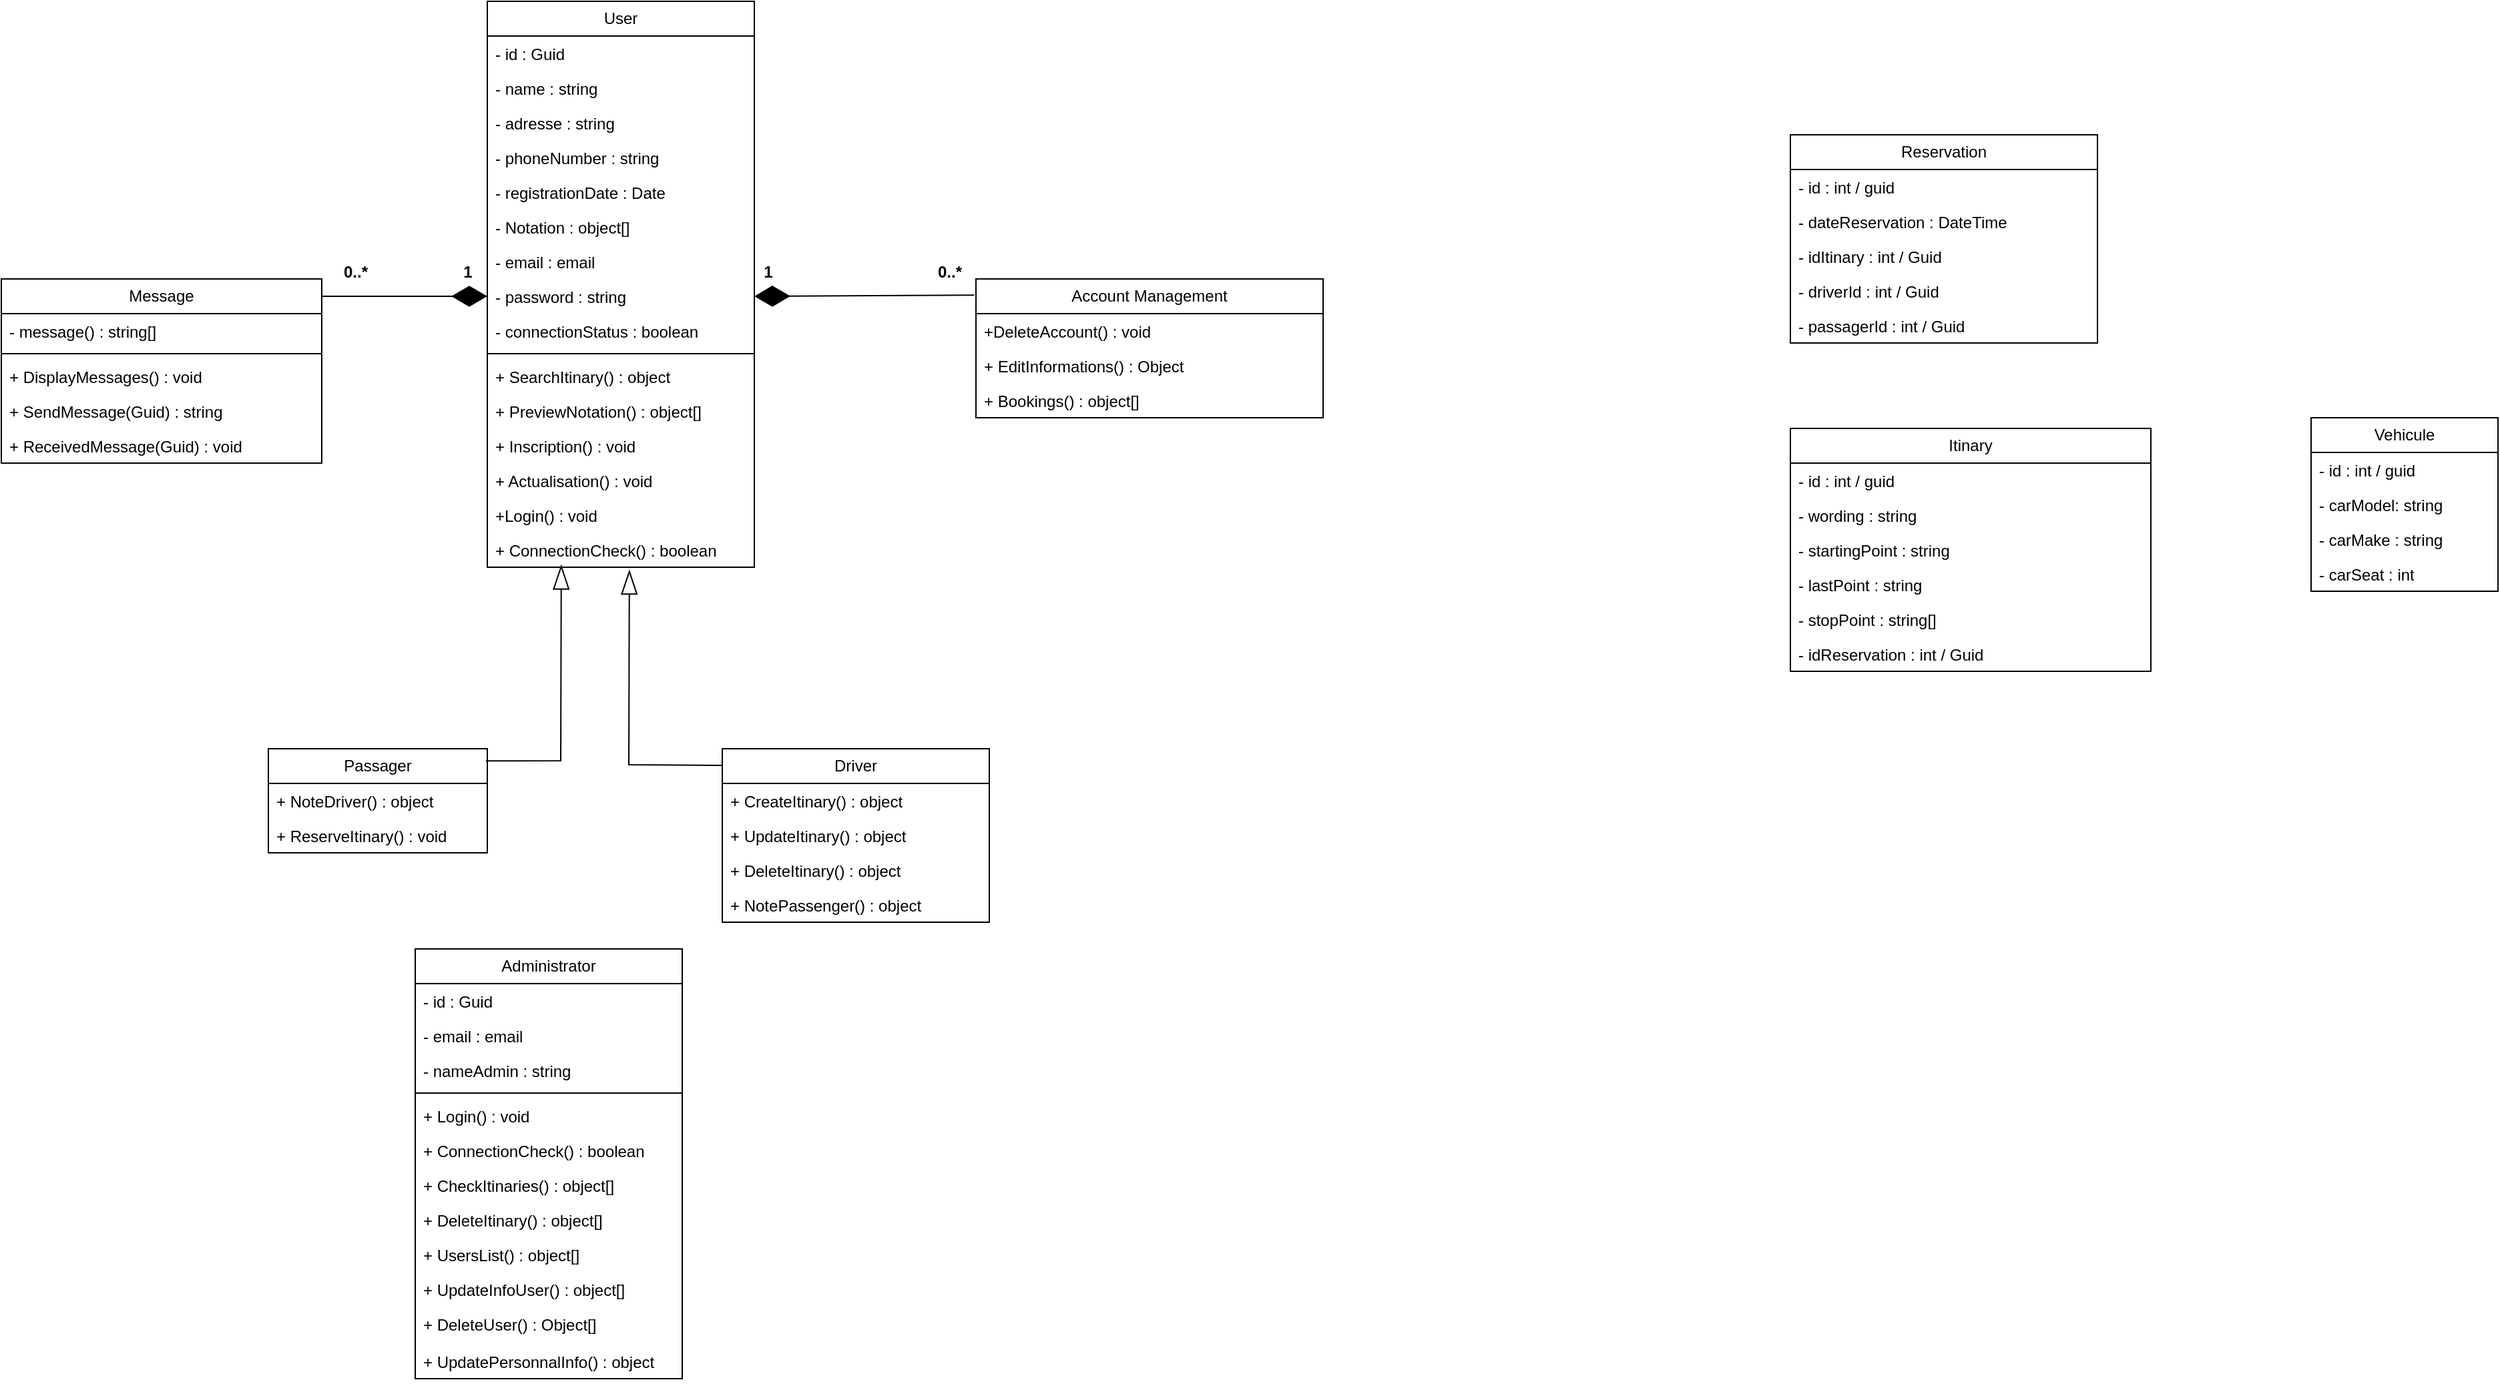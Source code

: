 <mxfile version="26.1.0">
  <diagram name="Page-1" id="EffUQz9Fc1N93kH9wc6N">
    <mxGraphModel dx="2420" dy="829" grid="1" gridSize="10" guides="1" tooltips="1" connect="1" arrows="1" fold="1" page="1" pageScale="1" pageWidth="827" pageHeight="1169" math="0" shadow="0">
      <root>
        <mxCell id="0" />
        <mxCell id="1" parent="0" />
        <mxCell id="DANqb6_CZBiQC35ufu35-1" value="User" style="swimlane;fontStyle=0;childLayout=stackLayout;horizontal=1;startSize=26;fillColor=none;horizontalStack=0;resizeParent=1;resizeParentMax=0;resizeLast=0;collapsible=1;marginBottom=0;whiteSpace=wrap;html=1;" parent="1" vertex="1">
          <mxGeometry x="214" y="100" width="200" height="424" as="geometry" />
        </mxCell>
        <mxCell id="DANqb6_CZBiQC35ufu35-2" value="- id : Guid" style="text;strokeColor=none;fillColor=none;align=left;verticalAlign=top;spacingLeft=4;spacingRight=4;overflow=hidden;rotatable=0;points=[[0,0.5],[1,0.5]];portConstraint=eastwest;whiteSpace=wrap;html=1;" parent="DANqb6_CZBiQC35ufu35-1" vertex="1">
          <mxGeometry y="26" width="200" height="26" as="geometry" />
        </mxCell>
        <mxCell id="DANqb6_CZBiQC35ufu35-19" value="- name : string" style="text;strokeColor=none;fillColor=none;align=left;verticalAlign=top;spacingLeft=4;spacingRight=4;overflow=hidden;rotatable=0;points=[[0,0.5],[1,0.5]];portConstraint=eastwest;whiteSpace=wrap;html=1;" parent="DANqb6_CZBiQC35ufu35-1" vertex="1">
          <mxGeometry y="52" width="200" height="26" as="geometry" />
        </mxCell>
        <mxCell id="DANqb6_CZBiQC35ufu35-31" value="- adresse : string" style="text;strokeColor=none;fillColor=none;align=left;verticalAlign=top;spacingLeft=4;spacingRight=4;overflow=hidden;rotatable=0;points=[[0,0.5],[1,0.5]];portConstraint=eastwest;whiteSpace=wrap;html=1;" parent="DANqb6_CZBiQC35ufu35-1" vertex="1">
          <mxGeometry y="78" width="200" height="26" as="geometry" />
        </mxCell>
        <mxCell id="DANqb6_CZBiQC35ufu35-9" value="- phoneNumber : string" style="text;strokeColor=none;fillColor=none;align=left;verticalAlign=top;spacingLeft=4;spacingRight=4;overflow=hidden;rotatable=0;points=[[0,0.5],[1,0.5]];portConstraint=eastwest;whiteSpace=wrap;html=1;" parent="DANqb6_CZBiQC35ufu35-1" vertex="1">
          <mxGeometry y="104" width="200" height="26" as="geometry" />
        </mxCell>
        <mxCell id="DANqb6_CZBiQC35ufu35-5" value="- registrationDate : Date " style="text;strokeColor=none;fillColor=none;align=left;verticalAlign=top;spacingLeft=4;spacingRight=4;overflow=hidden;rotatable=0;points=[[0,0.5],[1,0.5]];portConstraint=eastwest;whiteSpace=wrap;html=1;" parent="DANqb6_CZBiQC35ufu35-1" vertex="1">
          <mxGeometry y="130" width="200" height="26" as="geometry" />
        </mxCell>
        <mxCell id="DANqb6_CZBiQC35ufu35-36" value="- Notation : object[]" style="text;strokeColor=none;fillColor=none;align=left;verticalAlign=top;spacingLeft=4;spacingRight=4;overflow=hidden;rotatable=0;points=[[0,0.5],[1,0.5]];portConstraint=eastwest;whiteSpace=wrap;html=1;" parent="DANqb6_CZBiQC35ufu35-1" vertex="1">
          <mxGeometry y="156" width="200" height="26" as="geometry" />
        </mxCell>
        <mxCell id="DANqb6_CZBiQC35ufu35-8" value="- email : email" style="text;strokeColor=none;fillColor=none;align=left;verticalAlign=top;spacingLeft=4;spacingRight=4;overflow=hidden;rotatable=0;points=[[0,0.5],[1,0.5]];portConstraint=eastwest;whiteSpace=wrap;html=1;" parent="DANqb6_CZBiQC35ufu35-1" vertex="1">
          <mxGeometry y="182" width="200" height="26" as="geometry" />
        </mxCell>
        <mxCell id="DANqb6_CZBiQC35ufu35-3" value="- password : string" style="text;strokeColor=none;fillColor=none;align=left;verticalAlign=top;spacingLeft=4;spacingRight=4;overflow=hidden;rotatable=0;points=[[0,0.5],[1,0.5]];portConstraint=eastwest;whiteSpace=wrap;html=1;" parent="DANqb6_CZBiQC35ufu35-1" vertex="1">
          <mxGeometry y="208" width="200" height="26" as="geometry" />
        </mxCell>
        <mxCell id="DANqb6_CZBiQC35ufu35-4" value="- connectionStatus : boolean" style="text;strokeColor=none;fillColor=none;align=left;verticalAlign=top;spacingLeft=4;spacingRight=4;overflow=hidden;rotatable=0;points=[[0,0.5],[1,0.5]];portConstraint=eastwest;whiteSpace=wrap;html=1;" parent="DANqb6_CZBiQC35ufu35-1" vertex="1">
          <mxGeometry y="234" width="200" height="26" as="geometry" />
        </mxCell>
        <mxCell id="DANqb6_CZBiQC35ufu35-7" value="" style="line;strokeWidth=1;fillColor=none;align=left;verticalAlign=middle;spacingTop=-1;spacingLeft=3;spacingRight=3;rotatable=0;labelPosition=right;points=[];portConstraint=eastwest;strokeColor=inherit;" parent="DANqb6_CZBiQC35ufu35-1" vertex="1">
          <mxGeometry y="260" width="200" height="8" as="geometry" />
        </mxCell>
        <mxCell id="DANqb6_CZBiQC35ufu35-39" value="+ SearchItinary() : object" style="text;strokeColor=none;fillColor=none;align=left;verticalAlign=top;spacingLeft=4;spacingRight=4;overflow=hidden;rotatable=0;points=[[0,0.5],[1,0.5]];portConstraint=eastwest;whiteSpace=wrap;html=1;" parent="DANqb6_CZBiQC35ufu35-1" vertex="1">
          <mxGeometry y="268" width="200" height="26" as="geometry" />
        </mxCell>
        <mxCell id="DANqb6_CZBiQC35ufu35-38" value="+ PreviewNotation() : object[]" style="text;strokeColor=none;fillColor=none;align=left;verticalAlign=top;spacingLeft=4;spacingRight=4;overflow=hidden;rotatable=0;points=[[0,0.5],[1,0.5]];portConstraint=eastwest;whiteSpace=wrap;html=1;" parent="DANqb6_CZBiQC35ufu35-1" vertex="1">
          <mxGeometry y="294" width="200" height="26" as="geometry" />
        </mxCell>
        <mxCell id="DANqb6_CZBiQC35ufu35-33" value="+ Inscription() : void" style="text;strokeColor=none;fillColor=none;align=left;verticalAlign=top;spacingLeft=4;spacingRight=4;overflow=hidden;rotatable=0;points=[[0,0.5],[1,0.5]];portConstraint=eastwest;whiteSpace=wrap;html=1;" parent="DANqb6_CZBiQC35ufu35-1" vertex="1">
          <mxGeometry y="320" width="200" height="26" as="geometry" />
        </mxCell>
        <mxCell id="DANqb6_CZBiQC35ufu35-34" value="+ Actualisation() : void" style="text;strokeColor=none;fillColor=none;align=left;verticalAlign=top;spacingLeft=4;spacingRight=4;overflow=hidden;rotatable=0;points=[[0,0.5],[1,0.5]];portConstraint=eastwest;whiteSpace=wrap;html=1;" parent="DANqb6_CZBiQC35ufu35-1" vertex="1">
          <mxGeometry y="346" width="200" height="26" as="geometry" />
        </mxCell>
        <mxCell id="DANqb6_CZBiQC35ufu35-32" value="+Login() : void" style="text;strokeColor=none;fillColor=none;align=left;verticalAlign=top;spacingLeft=4;spacingRight=4;overflow=hidden;rotatable=0;points=[[0,0.5],[1,0.5]];portConstraint=eastwest;whiteSpace=wrap;html=1;" parent="DANqb6_CZBiQC35ufu35-1" vertex="1">
          <mxGeometry y="372" width="200" height="26" as="geometry" />
        </mxCell>
        <mxCell id="DANqb6_CZBiQC35ufu35-6" value="+ ConnectionCheck() : boolean" style="text;strokeColor=none;fillColor=none;align=left;verticalAlign=top;spacingLeft=4;spacingRight=4;overflow=hidden;rotatable=0;points=[[0,0.5],[1,0.5]];portConstraint=eastwest;whiteSpace=wrap;html=1;" parent="DANqb6_CZBiQC35ufu35-1" vertex="1">
          <mxGeometry y="398" width="200" height="26" as="geometry" />
        </mxCell>
        <mxCell id="DANqb6_CZBiQC35ufu35-10" value="Administrator" style="swimlane;fontStyle=0;childLayout=stackLayout;horizontal=1;startSize=26;fillColor=none;horizontalStack=0;resizeParent=1;resizeParentMax=0;resizeLast=0;collapsible=1;marginBottom=0;whiteSpace=wrap;html=1;" parent="1" vertex="1">
          <mxGeometry x="160" y="810" width="200" height="322" as="geometry" />
        </mxCell>
        <mxCell id="DANqb6_CZBiQC35ufu35-11" value="- id : Guid" style="text;strokeColor=none;fillColor=none;align=left;verticalAlign=top;spacingLeft=4;spacingRight=4;overflow=hidden;rotatable=0;points=[[0,0.5],[1,0.5]];portConstraint=eastwest;whiteSpace=wrap;html=1;" parent="DANqb6_CZBiQC35ufu35-10" vertex="1">
          <mxGeometry y="26" width="200" height="26" as="geometry" />
        </mxCell>
        <mxCell id="DANqb6_CZBiQC35ufu35-12" value="- email : email" style="text;strokeColor=none;fillColor=none;align=left;verticalAlign=top;spacingLeft=4;spacingRight=4;overflow=hidden;rotatable=0;points=[[0,0.5],[1,0.5]];portConstraint=eastwest;whiteSpace=wrap;html=1;" parent="DANqb6_CZBiQC35ufu35-10" vertex="1">
          <mxGeometry y="52" width="200" height="26" as="geometry" />
        </mxCell>
        <mxCell id="DANqb6_CZBiQC35ufu35-13" value="- nameAdmin : string" style="text;strokeColor=none;fillColor=none;align=left;verticalAlign=top;spacingLeft=4;spacingRight=4;overflow=hidden;rotatable=0;points=[[0,0.5],[1,0.5]];portConstraint=eastwest;whiteSpace=wrap;html=1;" parent="DANqb6_CZBiQC35ufu35-10" vertex="1">
          <mxGeometry y="78" width="200" height="26" as="geometry" />
        </mxCell>
        <mxCell id="DANqb6_CZBiQC35ufu35-17" value="" style="line;strokeWidth=1;fillColor=none;align=left;verticalAlign=middle;spacingTop=-1;spacingLeft=3;spacingRight=3;rotatable=0;labelPosition=right;points=[];portConstraint=eastwest;strokeColor=inherit;" parent="DANqb6_CZBiQC35ufu35-10" vertex="1">
          <mxGeometry y="104" width="200" height="8" as="geometry" />
        </mxCell>
        <mxCell id="DANqb6_CZBiQC35ufu35-58" value="+ Login() : void" style="text;strokeColor=none;fillColor=none;align=left;verticalAlign=top;spacingLeft=4;spacingRight=4;overflow=hidden;rotatable=0;points=[[0,0.5],[1,0.5]];portConstraint=eastwest;whiteSpace=wrap;html=1;" parent="DANqb6_CZBiQC35ufu35-10" vertex="1">
          <mxGeometry y="112" width="200" height="26" as="geometry" />
        </mxCell>
        <mxCell id="DANqb6_CZBiQC35ufu35-18" value="+ ConnectionCheck() : boolean" style="text;strokeColor=none;fillColor=none;align=left;verticalAlign=top;spacingLeft=4;spacingRight=4;overflow=hidden;rotatable=0;points=[[0,0.5],[1,0.5]];portConstraint=eastwest;whiteSpace=wrap;html=1;" parent="DANqb6_CZBiQC35ufu35-10" vertex="1">
          <mxGeometry y="138" width="200" height="26" as="geometry" />
        </mxCell>
        <mxCell id="DANqb6_CZBiQC35ufu35-59" value="+ CheckItinaries() : object[]" style="text;strokeColor=none;fillColor=none;align=left;verticalAlign=top;spacingLeft=4;spacingRight=4;overflow=hidden;rotatable=0;points=[[0,0.5],[1,0.5]];portConstraint=eastwest;whiteSpace=wrap;html=1;" parent="DANqb6_CZBiQC35ufu35-10" vertex="1">
          <mxGeometry y="164" width="200" height="26" as="geometry" />
        </mxCell>
        <mxCell id="DANqb6_CZBiQC35ufu35-64" value="+ DeleteItinary() : object[]" style="text;strokeColor=none;fillColor=none;align=left;verticalAlign=top;spacingLeft=4;spacingRight=4;overflow=hidden;rotatable=0;points=[[0,0.5],[1,0.5]];portConstraint=eastwest;whiteSpace=wrap;html=1;" parent="DANqb6_CZBiQC35ufu35-10" vertex="1">
          <mxGeometry y="190" width="200" height="26" as="geometry" />
        </mxCell>
        <mxCell id="DANqb6_CZBiQC35ufu35-60" value="+ UsersList() : object[]" style="text;strokeColor=none;fillColor=none;align=left;verticalAlign=top;spacingLeft=4;spacingRight=4;overflow=hidden;rotatable=0;points=[[0,0.5],[1,0.5]];portConstraint=eastwest;whiteSpace=wrap;html=1;" parent="DANqb6_CZBiQC35ufu35-10" vertex="1">
          <mxGeometry y="216" width="200" height="26" as="geometry" />
        </mxCell>
        <mxCell id="DANqb6_CZBiQC35ufu35-61" value="+ UpdateInfoUser() : object[]" style="text;strokeColor=none;fillColor=none;align=left;verticalAlign=top;spacingLeft=4;spacingRight=4;overflow=hidden;rotatable=0;points=[[0,0.5],[1,0.5]];portConstraint=eastwest;whiteSpace=wrap;html=1;" parent="DANqb6_CZBiQC35ufu35-10" vertex="1">
          <mxGeometry y="242" width="200" height="26" as="geometry" />
        </mxCell>
        <mxCell id="DANqb6_CZBiQC35ufu35-62" value="+ DeleteUser() : Object[]" style="text;strokeColor=none;fillColor=none;align=left;verticalAlign=top;spacingLeft=4;spacingRight=4;overflow=hidden;rotatable=0;points=[[0,0.5],[1,0.5]];portConstraint=eastwest;whiteSpace=wrap;html=1;" parent="DANqb6_CZBiQC35ufu35-10" vertex="1">
          <mxGeometry y="268" width="200" height="28" as="geometry" />
        </mxCell>
        <mxCell id="DANqb6_CZBiQC35ufu35-63" value="+ UpdatePersonnalInfo() : object" style="text;strokeColor=none;fillColor=none;align=left;verticalAlign=top;spacingLeft=4;spacingRight=4;overflow=hidden;rotatable=0;points=[[0,0.5],[1,0.5]];portConstraint=eastwest;whiteSpace=wrap;html=1;" parent="DANqb6_CZBiQC35ufu35-10" vertex="1">
          <mxGeometry y="296" width="200" height="26" as="geometry" />
        </mxCell>
        <mxCell id="DANqb6_CZBiQC35ufu35-21" value="Passager" style="swimlane;fontStyle=0;childLayout=stackLayout;horizontal=1;startSize=26;fillColor=none;horizontalStack=0;resizeParent=1;resizeParentMax=0;resizeLast=0;collapsible=1;marginBottom=0;whiteSpace=wrap;html=1;" parent="1" vertex="1">
          <mxGeometry x="50" y="660" width="164" height="78" as="geometry" />
        </mxCell>
        <mxCell id="DANqb6_CZBiQC35ufu35-22" value="+ NoteDriver() : object" style="text;strokeColor=none;fillColor=none;align=left;verticalAlign=top;spacingLeft=4;spacingRight=4;overflow=hidden;rotatable=0;points=[[0,0.5],[1,0.5]];portConstraint=eastwest;whiteSpace=wrap;html=1;" parent="DANqb6_CZBiQC35ufu35-21" vertex="1">
          <mxGeometry y="26" width="164" height="26" as="geometry" />
        </mxCell>
        <mxCell id="DANqb6_CZBiQC35ufu35-24" value="+ ReserveItinary() : void" style="text;strokeColor=none;fillColor=none;align=left;verticalAlign=top;spacingLeft=4;spacingRight=4;overflow=hidden;rotatable=0;points=[[0,0.5],[1,0.5]];portConstraint=eastwest;whiteSpace=wrap;html=1;" parent="DANqb6_CZBiQC35ufu35-21" vertex="1">
          <mxGeometry y="52" width="164" height="26" as="geometry" />
        </mxCell>
        <mxCell id="DANqb6_CZBiQC35ufu35-25" value="Driver" style="swimlane;fontStyle=0;childLayout=stackLayout;horizontal=1;startSize=26;fillColor=none;horizontalStack=0;resizeParent=1;resizeParentMax=0;resizeLast=0;collapsible=1;marginBottom=0;whiteSpace=wrap;html=1;" parent="1" vertex="1">
          <mxGeometry x="390" y="660" width="200" height="130" as="geometry" />
        </mxCell>
        <mxCell id="DANqb6_CZBiQC35ufu35-26" value="+ CreateItinary() : object" style="text;strokeColor=none;fillColor=none;align=left;verticalAlign=top;spacingLeft=4;spacingRight=4;overflow=hidden;rotatable=0;points=[[0,0.5],[1,0.5]];portConstraint=eastwest;whiteSpace=wrap;html=1;" parent="DANqb6_CZBiQC35ufu35-25" vertex="1">
          <mxGeometry y="26" width="200" height="26" as="geometry" />
        </mxCell>
        <mxCell id="DANqb6_CZBiQC35ufu35-27" value="+ UpdateItinary() : object" style="text;strokeColor=none;fillColor=none;align=left;verticalAlign=top;spacingLeft=4;spacingRight=4;overflow=hidden;rotatable=0;points=[[0,0.5],[1,0.5]];portConstraint=eastwest;whiteSpace=wrap;html=1;" parent="DANqb6_CZBiQC35ufu35-25" vertex="1">
          <mxGeometry y="52" width="200" height="26" as="geometry" />
        </mxCell>
        <mxCell id="DANqb6_CZBiQC35ufu35-28" value="+ DeleteItinary() : object" style="text;strokeColor=none;fillColor=none;align=left;verticalAlign=top;spacingLeft=4;spacingRight=4;overflow=hidden;rotatable=0;points=[[0,0.5],[1,0.5]];portConstraint=eastwest;whiteSpace=wrap;html=1;" parent="DANqb6_CZBiQC35ufu35-25" vertex="1">
          <mxGeometry y="78" width="200" height="26" as="geometry" />
        </mxCell>
        <mxCell id="DANqb6_CZBiQC35ufu35-35" value="+ NotePassenger() : object" style="text;strokeColor=none;fillColor=none;align=left;verticalAlign=top;spacingLeft=4;spacingRight=4;overflow=hidden;rotatable=0;points=[[0,0.5],[1,0.5]];portConstraint=eastwest;whiteSpace=wrap;html=1;" parent="DANqb6_CZBiQC35ufu35-25" vertex="1">
          <mxGeometry y="104" width="200" height="26" as="geometry" />
        </mxCell>
        <mxCell id="DANqb6_CZBiQC35ufu35-29" value="" style="endArrow=blockThin;endSize=16;endFill=0;html=1;rounded=0;entryX=0.277;entryY=0.932;entryDx=0;entryDy=0;entryPerimeter=0;exitX=0.994;exitY=0.117;exitDx=0;exitDy=0;exitPerimeter=0;" parent="1" source="DANqb6_CZBiQC35ufu35-21" target="DANqb6_CZBiQC35ufu35-6" edge="1">
          <mxGeometry x="0.111" y="-1" width="160" relative="1" as="geometry">
            <mxPoint x="250" y="490" as="sourcePoint" />
            <mxPoint x="340" y="400" as="targetPoint" />
            <Array as="points">
              <mxPoint x="269" y="669" />
            </Array>
            <mxPoint as="offset" />
          </mxGeometry>
        </mxCell>
        <mxCell id="DANqb6_CZBiQC35ufu35-30" value="" style="endArrow=blockThin;endSize=16;endFill=0;html=1;rounded=0;entryX=0.532;entryY=1.079;entryDx=0;entryDy=0;exitX=0;exitY=0.096;exitDx=0;exitDy=0;exitPerimeter=0;entryPerimeter=0;" parent="1" source="DANqb6_CZBiQC35ufu35-25" target="DANqb6_CZBiQC35ufu35-6" edge="1">
          <mxGeometry x="0.111" y="-1" width="160" relative="1" as="geometry">
            <mxPoint x="350" y="460" as="sourcePoint" />
            <mxPoint x="283" y="354" as="targetPoint" />
            <Array as="points">
              <mxPoint x="320" y="672" />
            </Array>
            <mxPoint as="offset" />
          </mxGeometry>
        </mxCell>
        <mxCell id="DANqb6_CZBiQC35ufu35-40" value="Message" style="swimlane;fontStyle=0;childLayout=stackLayout;horizontal=1;startSize=26;fillColor=none;horizontalStack=0;resizeParent=1;resizeParentMax=0;resizeLast=0;collapsible=1;marginBottom=0;whiteSpace=wrap;html=1;" parent="1" vertex="1">
          <mxGeometry x="-150" y="308" width="240" height="138" as="geometry" />
        </mxCell>
        <mxCell id="DANqb6_CZBiQC35ufu35-41" value="- message() : string[]" style="text;strokeColor=none;fillColor=none;align=left;verticalAlign=top;spacingLeft=4;spacingRight=4;overflow=hidden;rotatable=0;points=[[0,0.5],[1,0.5]];portConstraint=eastwest;whiteSpace=wrap;html=1;" parent="DANqb6_CZBiQC35ufu35-40" vertex="1">
          <mxGeometry y="26" width="240" height="26" as="geometry" />
        </mxCell>
        <mxCell id="DANqb6_CZBiQC35ufu35-46" value="" style="line;strokeWidth=1;fillColor=none;align=left;verticalAlign=middle;spacingTop=-1;spacingLeft=3;spacingRight=3;rotatable=0;labelPosition=right;points=[];portConstraint=eastwest;strokeColor=inherit;" parent="DANqb6_CZBiQC35ufu35-40" vertex="1">
          <mxGeometry y="52" width="240" height="8" as="geometry" />
        </mxCell>
        <mxCell id="DANqb6_CZBiQC35ufu35-43" value="+ DisplayMessages() : void" style="text;strokeColor=none;fillColor=none;align=left;verticalAlign=top;spacingLeft=4;spacingRight=4;overflow=hidden;rotatable=0;points=[[0,0.5],[1,0.5]];portConstraint=eastwest;whiteSpace=wrap;html=1;" parent="DANqb6_CZBiQC35ufu35-40" vertex="1">
          <mxGeometry y="60" width="240" height="26" as="geometry" />
        </mxCell>
        <mxCell id="DANqb6_CZBiQC35ufu35-44" value="+ SendMessage(Guid) : string" style="text;strokeColor=none;fillColor=none;align=left;verticalAlign=top;spacingLeft=4;spacingRight=4;overflow=hidden;rotatable=0;points=[[0,0.5],[1,0.5]];portConstraint=eastwest;whiteSpace=wrap;html=1;" parent="DANqb6_CZBiQC35ufu35-40" vertex="1">
          <mxGeometry y="86" width="240" height="26" as="geometry" />
        </mxCell>
        <mxCell id="DANqb6_CZBiQC35ufu35-45" value="+ ReceivedMessage(Guid) : void" style="text;strokeColor=none;fillColor=none;align=left;verticalAlign=top;spacingLeft=4;spacingRight=4;overflow=hidden;rotatable=0;points=[[0,0.5],[1,0.5]];portConstraint=eastwest;whiteSpace=wrap;html=1;" parent="DANqb6_CZBiQC35ufu35-40" vertex="1">
          <mxGeometry y="112" width="240" height="26" as="geometry" />
        </mxCell>
        <mxCell id="DANqb6_CZBiQC35ufu35-47" value="" style="endArrow=diamondThin;endFill=1;endSize=24;html=1;rounded=0;entryX=0;entryY=0.5;entryDx=0;entryDy=0;exitX=1;exitY=0.094;exitDx=0;exitDy=0;exitPerimeter=0;" parent="1" source="DANqb6_CZBiQC35ufu35-40" target="DANqb6_CZBiQC35ufu35-3" edge="1">
          <mxGeometry width="160" relative="1" as="geometry">
            <mxPoint x="91" y="323" as="sourcePoint" />
            <mxPoint x="270" y="400" as="targetPoint" />
          </mxGeometry>
        </mxCell>
        <mxCell id="DANqb6_CZBiQC35ufu35-49" value="Account Management" style="swimlane;fontStyle=0;childLayout=stackLayout;horizontal=1;startSize=26;fillColor=none;horizontalStack=0;resizeParent=1;resizeParentMax=0;resizeLast=0;collapsible=1;marginBottom=0;whiteSpace=wrap;html=1;" parent="1" vertex="1">
          <mxGeometry x="580" y="308" width="260" height="104" as="geometry" />
        </mxCell>
        <mxCell id="DANqb6_CZBiQC35ufu35-50" value="+DeleteAccount() : void " style="text;strokeColor=none;fillColor=none;align=left;verticalAlign=top;spacingLeft=4;spacingRight=4;overflow=hidden;rotatable=0;points=[[0,0.5],[1,0.5]];portConstraint=eastwest;whiteSpace=wrap;html=1;" parent="DANqb6_CZBiQC35ufu35-49" vertex="1">
          <mxGeometry y="26" width="260" height="26" as="geometry" />
        </mxCell>
        <mxCell id="DANqb6_CZBiQC35ufu35-51" value="+ EditInformations() : Object" style="text;strokeColor=none;fillColor=none;align=left;verticalAlign=top;spacingLeft=4;spacingRight=4;overflow=hidden;rotatable=0;points=[[0,0.5],[1,0.5]];portConstraint=eastwest;whiteSpace=wrap;html=1;" parent="DANqb6_CZBiQC35ufu35-49" vertex="1">
          <mxGeometry y="52" width="260" height="26" as="geometry" />
        </mxCell>
        <mxCell id="DANqb6_CZBiQC35ufu35-52" value="+ Bookings() : object[]" style="text;strokeColor=none;fillColor=none;align=left;verticalAlign=top;spacingLeft=4;spacingRight=4;overflow=hidden;rotatable=0;points=[[0,0.5],[1,0.5]];portConstraint=eastwest;whiteSpace=wrap;html=1;" parent="DANqb6_CZBiQC35ufu35-49" vertex="1">
          <mxGeometry y="78" width="260" height="26" as="geometry" />
        </mxCell>
        <mxCell id="DANqb6_CZBiQC35ufu35-53" value="" style="endArrow=diamondThin;endFill=1;endSize=24;html=1;rounded=0;entryX=1;entryY=0.5;entryDx=0;entryDy=0;exitX=-0.005;exitY=0.117;exitDx=0;exitDy=0;exitPerimeter=0;" parent="1" source="DANqb6_CZBiQC35ufu35-49" edge="1">
          <mxGeometry width="160" relative="1" as="geometry">
            <mxPoint x="420" y="398" as="sourcePoint" />
            <mxPoint x="414" y="321" as="targetPoint" />
          </mxGeometry>
        </mxCell>
        <mxCell id="DANqb6_CZBiQC35ufu35-54" value="1" style="text;align=center;fontStyle=1;verticalAlign=middle;spacingLeft=3;spacingRight=3;strokeColor=none;rotatable=0;points=[[0,0.5],[1,0.5]];portConstraint=eastwest;html=1;" parent="1" vertex="1">
          <mxGeometry x="184" y="290" width="30" height="26" as="geometry" />
        </mxCell>
        <mxCell id="DANqb6_CZBiQC35ufu35-55" value="0..*" style="text;align=center;fontStyle=1;verticalAlign=middle;spacingLeft=3;spacingRight=3;strokeColor=none;rotatable=0;points=[[0,0.5],[1,0.5]];portConstraint=eastwest;html=1;" parent="1" vertex="1">
          <mxGeometry x="100" y="290" width="30" height="26" as="geometry" />
        </mxCell>
        <mxCell id="DANqb6_CZBiQC35ufu35-56" value="1" style="text;align=center;fontStyle=1;verticalAlign=middle;spacingLeft=3;spacingRight=3;strokeColor=none;rotatable=0;points=[[0,0.5],[1,0.5]];portConstraint=eastwest;html=1;" parent="1" vertex="1">
          <mxGeometry x="414" y="290" width="20" height="26" as="geometry" />
        </mxCell>
        <mxCell id="DANqb6_CZBiQC35ufu35-57" value="0..*" style="text;align=center;fontStyle=1;verticalAlign=middle;spacingLeft=3;spacingRight=3;strokeColor=none;rotatable=0;points=[[0,0.5],[1,0.5]];portConstraint=eastwest;html=1;" parent="1" vertex="1">
          <mxGeometry x="550" y="290" width="20" height="26" as="geometry" />
        </mxCell>
        <mxCell id="p61IUgUvJJQ18MIoxZPD-1" value="Reservation" style="swimlane;fontStyle=0;childLayout=stackLayout;horizontal=1;startSize=26;fillColor=none;horizontalStack=0;resizeParent=1;resizeParentMax=0;resizeLast=0;collapsible=1;marginBottom=0;whiteSpace=wrap;html=1;" parent="1" vertex="1">
          <mxGeometry x="1190" y="200" width="230" height="156" as="geometry" />
        </mxCell>
        <mxCell id="p61IUgUvJJQ18MIoxZPD-2" value="- id : int / guid" style="text;strokeColor=none;fillColor=none;align=left;verticalAlign=top;spacingLeft=4;spacingRight=4;overflow=hidden;rotatable=0;points=[[0,0.5],[1,0.5]];portConstraint=eastwest;whiteSpace=wrap;html=1;" parent="p61IUgUvJJQ18MIoxZPD-1" vertex="1">
          <mxGeometry y="26" width="230" height="26" as="geometry" />
        </mxCell>
        <mxCell id="p61IUgUvJJQ18MIoxZPD-3" value="- dateReservation : DateTime" style="text;strokeColor=none;fillColor=none;align=left;verticalAlign=top;spacingLeft=4;spacingRight=4;overflow=hidden;rotatable=0;points=[[0,0.5],[1,0.5]];portConstraint=eastwest;whiteSpace=wrap;html=1;" parent="p61IUgUvJJQ18MIoxZPD-1" vertex="1">
          <mxGeometry y="52" width="230" height="26" as="geometry" />
        </mxCell>
        <mxCell id="p61IUgUvJJQ18MIoxZPD-11" value="- idItinary : int / Guid" style="text;strokeColor=none;fillColor=none;align=left;verticalAlign=top;spacingLeft=4;spacingRight=4;overflow=hidden;rotatable=0;points=[[0,0.5],[1,0.5]];portConstraint=eastwest;whiteSpace=wrap;html=1;" parent="p61IUgUvJJQ18MIoxZPD-1" vertex="1">
          <mxGeometry y="78" width="230" height="26" as="geometry" />
        </mxCell>
        <mxCell id="906uB7lIra841mXZyVI_-2" value="- driverId : int / Guid" style="text;strokeColor=none;fillColor=none;align=left;verticalAlign=top;spacingLeft=4;spacingRight=4;overflow=hidden;rotatable=0;points=[[0,0.5],[1,0.5]];portConstraint=eastwest;whiteSpace=wrap;html=1;" vertex="1" parent="p61IUgUvJJQ18MIoxZPD-1">
          <mxGeometry y="104" width="230" height="26" as="geometry" />
        </mxCell>
        <mxCell id="906uB7lIra841mXZyVI_-3" value="- passagerId : int / Guid" style="text;strokeColor=none;fillColor=none;align=left;verticalAlign=top;spacingLeft=4;spacingRight=4;overflow=hidden;rotatable=0;points=[[0,0.5],[1,0.5]];portConstraint=eastwest;whiteSpace=wrap;html=1;" vertex="1" parent="p61IUgUvJJQ18MIoxZPD-1">
          <mxGeometry y="130" width="230" height="26" as="geometry" />
        </mxCell>
        <mxCell id="p61IUgUvJJQ18MIoxZPD-5" value="Itinary" style="swimlane;fontStyle=0;childLayout=stackLayout;horizontal=1;startSize=26;fillColor=none;horizontalStack=0;resizeParent=1;resizeParentMax=0;resizeLast=0;collapsible=1;marginBottom=0;whiteSpace=wrap;html=1;" parent="1" vertex="1">
          <mxGeometry x="1190" y="420" width="270" height="182" as="geometry" />
        </mxCell>
        <mxCell id="p61IUgUvJJQ18MIoxZPD-6" value="- id : int / guid" style="text;strokeColor=none;fillColor=none;align=left;verticalAlign=top;spacingLeft=4;spacingRight=4;overflow=hidden;rotatable=0;points=[[0,0.5],[1,0.5]];portConstraint=eastwest;whiteSpace=wrap;html=1;" parent="p61IUgUvJJQ18MIoxZPD-5" vertex="1">
          <mxGeometry y="26" width="270" height="26" as="geometry" />
        </mxCell>
        <mxCell id="p61IUgUvJJQ18MIoxZPD-7" value="- wording : string" style="text;strokeColor=none;fillColor=none;align=left;verticalAlign=top;spacingLeft=4;spacingRight=4;overflow=hidden;rotatable=0;points=[[0,0.5],[1,0.5]];portConstraint=eastwest;whiteSpace=wrap;html=1;" parent="p61IUgUvJJQ18MIoxZPD-5" vertex="1">
          <mxGeometry y="52" width="270" height="26" as="geometry" />
        </mxCell>
        <mxCell id="p61IUgUvJJQ18MIoxZPD-8" value="- startingPoint : string" style="text;strokeColor=none;fillColor=none;align=left;verticalAlign=top;spacingLeft=4;spacingRight=4;overflow=hidden;rotatable=0;points=[[0,0.5],[1,0.5]];portConstraint=eastwest;whiteSpace=wrap;html=1;" parent="p61IUgUvJJQ18MIoxZPD-5" vertex="1">
          <mxGeometry y="78" width="270" height="26" as="geometry" />
        </mxCell>
        <mxCell id="p61IUgUvJJQ18MIoxZPD-9" value="- lastPoint : string" style="text;strokeColor=none;fillColor=none;align=left;verticalAlign=top;spacingLeft=4;spacingRight=4;overflow=hidden;rotatable=0;points=[[0,0.5],[1,0.5]];portConstraint=eastwest;whiteSpace=wrap;html=1;" parent="p61IUgUvJJQ18MIoxZPD-5" vertex="1">
          <mxGeometry y="104" width="270" height="26" as="geometry" />
        </mxCell>
        <mxCell id="p61IUgUvJJQ18MIoxZPD-10" value="- stopPoint : string[]" style="text;strokeColor=none;fillColor=none;align=left;verticalAlign=top;spacingLeft=4;spacingRight=4;overflow=hidden;rotatable=0;points=[[0,0.5],[1,0.5]];portConstraint=eastwest;whiteSpace=wrap;html=1;" parent="p61IUgUvJJQ18MIoxZPD-5" vertex="1">
          <mxGeometry y="130" width="270" height="26" as="geometry" />
        </mxCell>
        <mxCell id="906uB7lIra841mXZyVI_-4" value="- idReservation : int / Guid" style="text;strokeColor=none;fillColor=none;align=left;verticalAlign=top;spacingLeft=4;spacingRight=4;overflow=hidden;rotatable=0;points=[[0,0.5],[1,0.5]];portConstraint=eastwest;whiteSpace=wrap;html=1;" vertex="1" parent="p61IUgUvJJQ18MIoxZPD-5">
          <mxGeometry y="156" width="270" height="26" as="geometry" />
        </mxCell>
        <mxCell id="p61IUgUvJJQ18MIoxZPD-12" value="Vehicule" style="swimlane;fontStyle=0;childLayout=stackLayout;horizontal=1;startSize=26;fillColor=none;horizontalStack=0;resizeParent=1;resizeParentMax=0;resizeLast=0;collapsible=1;marginBottom=0;whiteSpace=wrap;html=1;" parent="1" vertex="1">
          <mxGeometry x="1580" y="412" width="140" height="130" as="geometry" />
        </mxCell>
        <mxCell id="p61IUgUvJJQ18MIoxZPD-16" value="- id : int / guid" style="text;strokeColor=none;fillColor=none;align=left;verticalAlign=top;spacingLeft=4;spacingRight=4;overflow=hidden;rotatable=0;points=[[0,0.5],[1,0.5]];portConstraint=eastwest;whiteSpace=wrap;html=1;" parent="p61IUgUvJJQ18MIoxZPD-12" vertex="1">
          <mxGeometry y="26" width="140" height="26" as="geometry" />
        </mxCell>
        <mxCell id="p61IUgUvJJQ18MIoxZPD-13" value="- carModel: string" style="text;strokeColor=none;fillColor=none;align=left;verticalAlign=top;spacingLeft=4;spacingRight=4;overflow=hidden;rotatable=0;points=[[0,0.5],[1,0.5]];portConstraint=eastwest;whiteSpace=wrap;html=1;" parent="p61IUgUvJJQ18MIoxZPD-12" vertex="1">
          <mxGeometry y="52" width="140" height="26" as="geometry" />
        </mxCell>
        <mxCell id="p61IUgUvJJQ18MIoxZPD-14" value="- carMake : string" style="text;strokeColor=none;fillColor=none;align=left;verticalAlign=top;spacingLeft=4;spacingRight=4;overflow=hidden;rotatable=0;points=[[0,0.5],[1,0.5]];portConstraint=eastwest;whiteSpace=wrap;html=1;" parent="p61IUgUvJJQ18MIoxZPD-12" vertex="1">
          <mxGeometry y="78" width="140" height="26" as="geometry" />
        </mxCell>
        <mxCell id="p61IUgUvJJQ18MIoxZPD-15" value="- carSeat : int" style="text;strokeColor=none;fillColor=none;align=left;verticalAlign=top;spacingLeft=4;spacingRight=4;overflow=hidden;rotatable=0;points=[[0,0.5],[1,0.5]];portConstraint=eastwest;whiteSpace=wrap;html=1;" parent="p61IUgUvJJQ18MIoxZPD-12" vertex="1">
          <mxGeometry y="104" width="140" height="26" as="geometry" />
        </mxCell>
      </root>
    </mxGraphModel>
  </diagram>
</mxfile>
